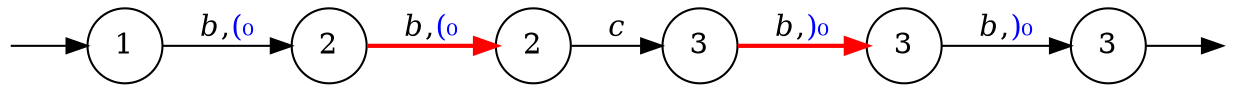 digraph {
	node [shape=circle];
	Q0 [style=invisible, height=0, width=0, fixedsize=true];
	Q1 [style=invisible, height=0, width=0, fixedsize=true];
	graph [rankdir="LR"];
	0 [label=1];
	1 [label=2];
	2 [label=2];
	3 [label=3];
	4 [label=3];
	5 [label=3];

	Q0 -> 0;
	5 -> Q1;
	0 -> 1  [label=<<i>b</i>,<FONT COLOR="blue">(₀</FONT>> ];
	1 -> 2  [label=<<i>b</i>,<FONT COLOR="blue">(₀</FONT>>, color=red, style=bold ];
	2 -> 3  [label=<<i>c</i>> ];
	3 -> 4  [label=<<i>b</i>,<FONT COLOR="blue">)₀</FONT>>, color=red, style=bold  ];
	4 -> 5  [label=<<i>b</i>,<FONT COLOR="blue">)₀</FONT>>];
}
